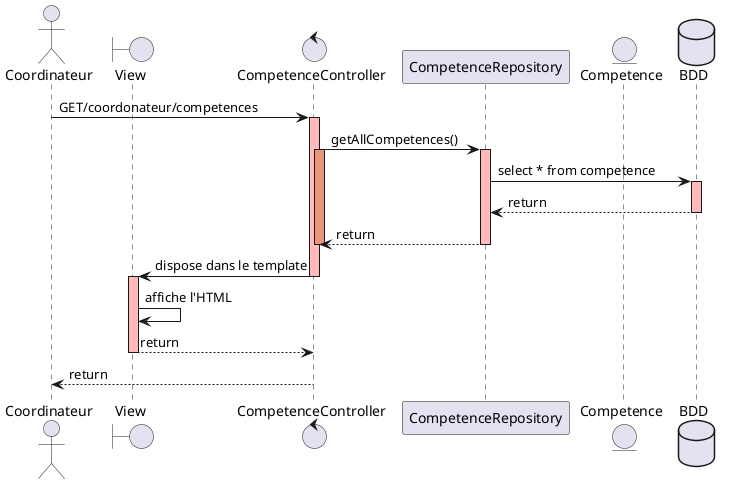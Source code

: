 @startuml

actor Coordinateur
boundary "View" as V
control "CompetenceController" as CC
participant "CompetenceRepository" as CR
entity "Competence" as C
database "BDD" as BDD

Coordinateur -> CC: GET/coordonateur/competences
activate CC #FFBBBB

CC -> CR: getAllCompetences()
activate CC #DarkSalmon
activate CR #FFBBBB

CR -> BDD: select * from competence
activate BDD #FFBBBB
BDD --> CR: return
deactivate BDD

CR --> CC: return
deactivate CC
deactivate CR

CC -> V: dispose dans le template
deactivate CC

activate V #FFBBBB
V -> V: affiche l'HTML
V --> CC: return
deactivate V

CC --> Coordinateur: return

@enduml